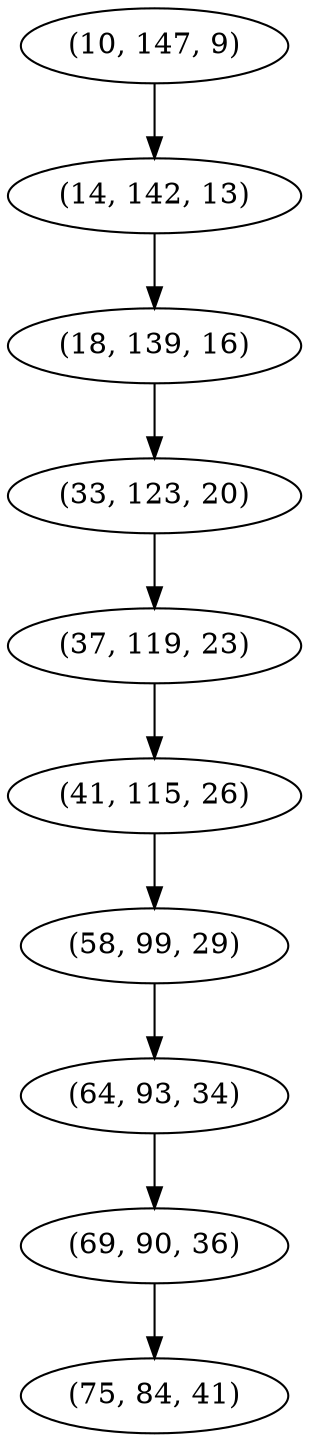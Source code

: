 digraph tree {
    "(10, 147, 9)";
    "(14, 142, 13)";
    "(18, 139, 16)";
    "(33, 123, 20)";
    "(37, 119, 23)";
    "(41, 115, 26)";
    "(58, 99, 29)";
    "(64, 93, 34)";
    "(69, 90, 36)";
    "(75, 84, 41)";
    "(10, 147, 9)" -> "(14, 142, 13)";
    "(14, 142, 13)" -> "(18, 139, 16)";
    "(18, 139, 16)" -> "(33, 123, 20)";
    "(33, 123, 20)" -> "(37, 119, 23)";
    "(37, 119, 23)" -> "(41, 115, 26)";
    "(41, 115, 26)" -> "(58, 99, 29)";
    "(58, 99, 29)" -> "(64, 93, 34)";
    "(64, 93, 34)" -> "(69, 90, 36)";
    "(69, 90, 36)" -> "(75, 84, 41)";
}
